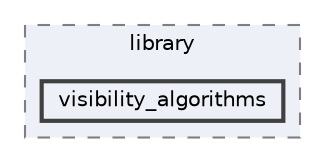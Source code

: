 digraph "/home/runner/work/cpp-viewshed-library/cpp-viewshed-library/src/library/visibility_algorithms"
{
 // LATEX_PDF_SIZE
  bgcolor="transparent";
  edge [fontname=Helvetica,fontsize=10,labelfontname=Helvetica,labelfontsize=10];
  node [fontname=Helvetica,fontsize=10,shape=box,height=0.2,width=0.4];
  compound=true
  subgraph clusterdir_0aacf3aed1a5c7085b23ed9486273ee2 {
    graph [ bgcolor="#edf0f7", pencolor="grey50", label="library", fontname=Helvetica,fontsize=10 style="filled,dashed", URL="dir_0aacf3aed1a5c7085b23ed9486273ee2.html",tooltip=""]
  dir_8d54a9a69dd208b9d98e2ef25b8fa214 [label="visibility_algorithms", fillcolor="#edf0f7", color="grey25", style="filled,bold", URL="dir_8d54a9a69dd208b9d98e2ef25b8fa214.html",tooltip=""];
  }
}
